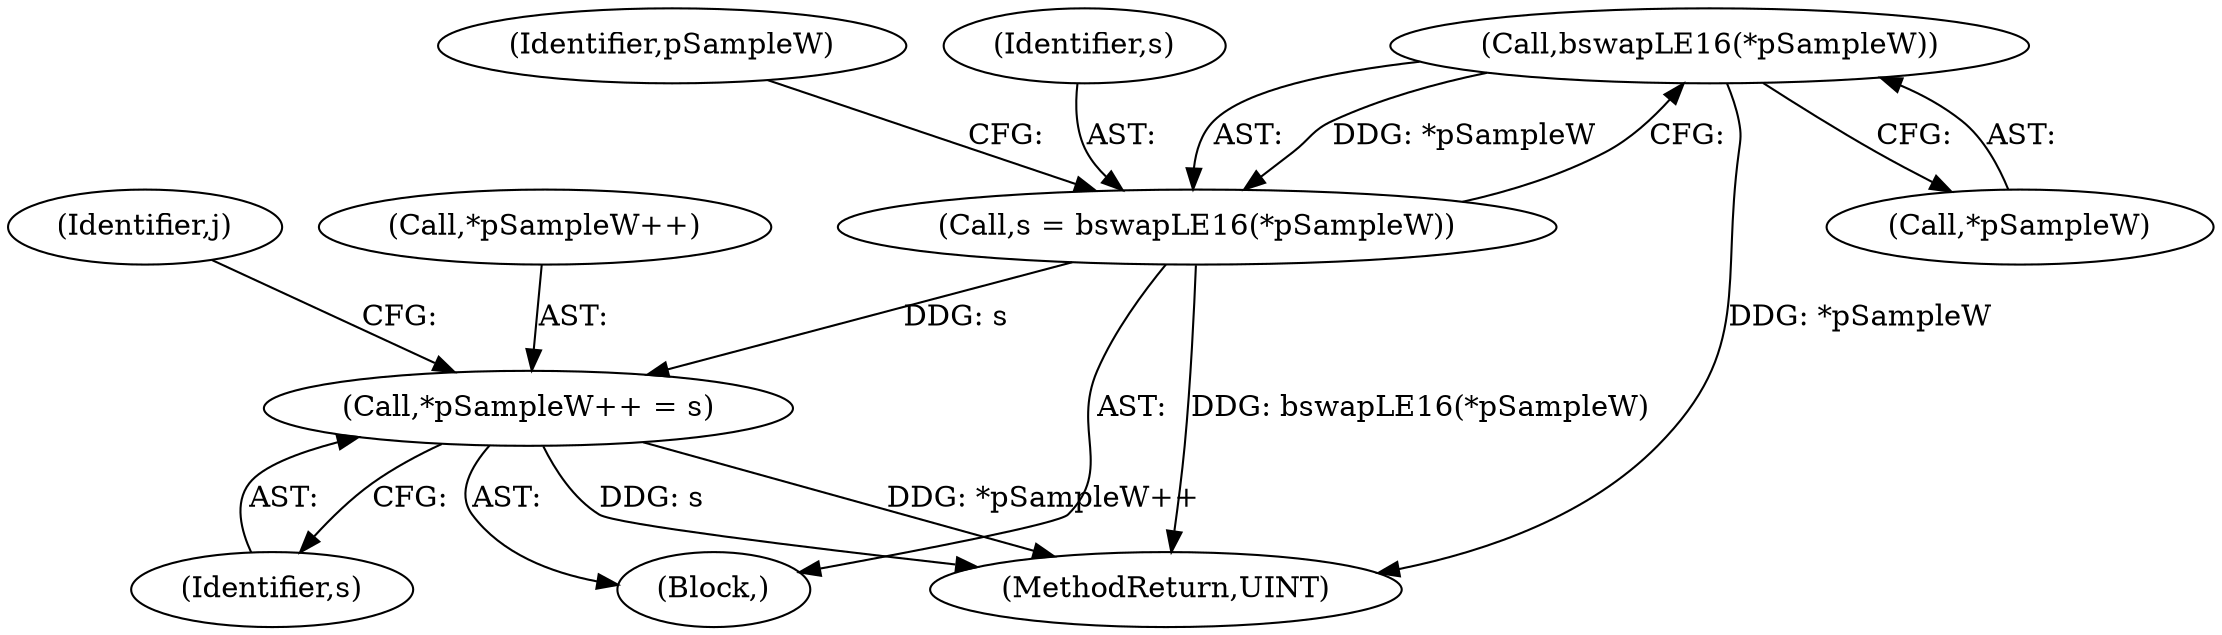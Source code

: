 digraph "0_gstreamer_bc2cdd57d549ab3ba59782e9b395d0cd683fd3ac@pointer" {
"1001305" [label="(Call,bswapLE16(*pSampleW))"];
"1001303" [label="(Call,s = bswapLE16(*pSampleW))"];
"1001308" [label="(Call,*pSampleW++ = s)"];
"1001305" [label="(Call,bswapLE16(*pSampleW))"];
"1001303" [label="(Call,s = bswapLE16(*pSampleW))"];
"1001299" [label="(Identifier,j)"];
"1001306" [label="(Call,*pSampleW)"];
"1001308" [label="(Call,*pSampleW++ = s)"];
"1001309" [label="(Call,*pSampleW++)"];
"1002045" [label="(MethodReturn,UINT)"];
"1001311" [label="(Identifier,pSampleW)"];
"1001304" [label="(Identifier,s)"];
"1001301" [label="(Block,)"];
"1001312" [label="(Identifier,s)"];
"1001305" -> "1001303"  [label="AST: "];
"1001305" -> "1001306"  [label="CFG: "];
"1001306" -> "1001305"  [label="AST: "];
"1001303" -> "1001305"  [label="CFG: "];
"1001305" -> "1002045"  [label="DDG: *pSampleW"];
"1001305" -> "1001303"  [label="DDG: *pSampleW"];
"1001303" -> "1001301"  [label="AST: "];
"1001304" -> "1001303"  [label="AST: "];
"1001311" -> "1001303"  [label="CFG: "];
"1001303" -> "1002045"  [label="DDG: bswapLE16(*pSampleW)"];
"1001303" -> "1001308"  [label="DDG: s"];
"1001308" -> "1001301"  [label="AST: "];
"1001308" -> "1001312"  [label="CFG: "];
"1001309" -> "1001308"  [label="AST: "];
"1001312" -> "1001308"  [label="AST: "];
"1001299" -> "1001308"  [label="CFG: "];
"1001308" -> "1002045"  [label="DDG: s"];
"1001308" -> "1002045"  [label="DDG: *pSampleW++"];
}
